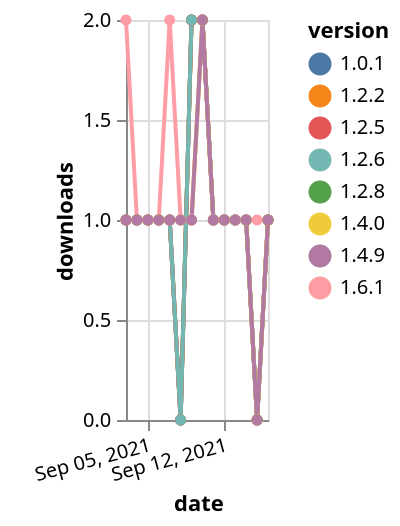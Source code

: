 {"$schema": "https://vega.github.io/schema/vega-lite/v5.json", "description": "A simple bar chart with embedded data.", "data": {"values": [{"date": "2021-09-03", "total": 156, "delta": 1, "version": "1.2.8"}, {"date": "2021-09-04", "total": 157, "delta": 1, "version": "1.2.8"}, {"date": "2021-09-05", "total": 158, "delta": 1, "version": "1.2.8"}, {"date": "2021-09-06", "total": 159, "delta": 1, "version": "1.2.8"}, {"date": "2021-09-07", "total": 160, "delta": 1, "version": "1.2.8"}, {"date": "2021-09-08", "total": 160, "delta": 0, "version": "1.2.8"}, {"date": "2021-09-09", "total": 162, "delta": 2, "version": "1.2.8"}, {"date": "2021-09-10", "total": 164, "delta": 2, "version": "1.2.8"}, {"date": "2021-09-11", "total": 165, "delta": 1, "version": "1.2.8"}, {"date": "2021-09-12", "total": 166, "delta": 1, "version": "1.2.8"}, {"date": "2021-09-13", "total": 167, "delta": 1, "version": "1.2.8"}, {"date": "2021-09-14", "total": 168, "delta": 1, "version": "1.2.8"}, {"date": "2021-09-15", "total": 168, "delta": 0, "version": "1.2.8"}, {"date": "2021-09-16", "total": 169, "delta": 1, "version": "1.2.8"}, {"date": "2021-09-03", "total": 122, "delta": 2, "version": "1.6.1"}, {"date": "2021-09-04", "total": 123, "delta": 1, "version": "1.6.1"}, {"date": "2021-09-05", "total": 124, "delta": 1, "version": "1.6.1"}, {"date": "2021-09-06", "total": 125, "delta": 1, "version": "1.6.1"}, {"date": "2021-09-07", "total": 127, "delta": 2, "version": "1.6.1"}, {"date": "2021-09-08", "total": 128, "delta": 1, "version": "1.6.1"}, {"date": "2021-09-09", "total": 129, "delta": 1, "version": "1.6.1"}, {"date": "2021-09-10", "total": 131, "delta": 2, "version": "1.6.1"}, {"date": "2021-09-11", "total": 132, "delta": 1, "version": "1.6.1"}, {"date": "2021-09-12", "total": 133, "delta": 1, "version": "1.6.1"}, {"date": "2021-09-13", "total": 134, "delta": 1, "version": "1.6.1"}, {"date": "2021-09-14", "total": 135, "delta": 1, "version": "1.6.1"}, {"date": "2021-09-15", "total": 136, "delta": 1, "version": "1.6.1"}, {"date": "2021-09-16", "total": 137, "delta": 1, "version": "1.6.1"}, {"date": "2021-09-03", "total": 201, "delta": 1, "version": "1.0.1"}, {"date": "2021-09-04", "total": 202, "delta": 1, "version": "1.0.1"}, {"date": "2021-09-05", "total": 203, "delta": 1, "version": "1.0.1"}, {"date": "2021-09-06", "total": 204, "delta": 1, "version": "1.0.1"}, {"date": "2021-09-07", "total": 205, "delta": 1, "version": "1.0.1"}, {"date": "2021-09-08", "total": 205, "delta": 0, "version": "1.0.1"}, {"date": "2021-09-09", "total": 207, "delta": 2, "version": "1.0.1"}, {"date": "2021-09-10", "total": 209, "delta": 2, "version": "1.0.1"}, {"date": "2021-09-11", "total": 210, "delta": 1, "version": "1.0.1"}, {"date": "2021-09-12", "total": 211, "delta": 1, "version": "1.0.1"}, {"date": "2021-09-13", "total": 212, "delta": 1, "version": "1.0.1"}, {"date": "2021-09-14", "total": 213, "delta": 1, "version": "1.0.1"}, {"date": "2021-09-15", "total": 213, "delta": 0, "version": "1.0.1"}, {"date": "2021-09-16", "total": 214, "delta": 1, "version": "1.0.1"}, {"date": "2021-09-03", "total": 175, "delta": 1, "version": "1.2.2"}, {"date": "2021-09-04", "total": 176, "delta": 1, "version": "1.2.2"}, {"date": "2021-09-05", "total": 177, "delta": 1, "version": "1.2.2"}, {"date": "2021-09-06", "total": 178, "delta": 1, "version": "1.2.2"}, {"date": "2021-09-07", "total": 179, "delta": 1, "version": "1.2.2"}, {"date": "2021-09-08", "total": 179, "delta": 0, "version": "1.2.2"}, {"date": "2021-09-09", "total": 181, "delta": 2, "version": "1.2.2"}, {"date": "2021-09-10", "total": 183, "delta": 2, "version": "1.2.2"}, {"date": "2021-09-11", "total": 184, "delta": 1, "version": "1.2.2"}, {"date": "2021-09-12", "total": 185, "delta": 1, "version": "1.2.2"}, {"date": "2021-09-13", "total": 186, "delta": 1, "version": "1.2.2"}, {"date": "2021-09-14", "total": 187, "delta": 1, "version": "1.2.2"}, {"date": "2021-09-15", "total": 187, "delta": 0, "version": "1.2.2"}, {"date": "2021-09-16", "total": 188, "delta": 1, "version": "1.2.2"}, {"date": "2021-09-03", "total": 164, "delta": 1, "version": "1.2.5"}, {"date": "2021-09-04", "total": 165, "delta": 1, "version": "1.2.5"}, {"date": "2021-09-05", "total": 166, "delta": 1, "version": "1.2.5"}, {"date": "2021-09-06", "total": 167, "delta": 1, "version": "1.2.5"}, {"date": "2021-09-07", "total": 168, "delta": 1, "version": "1.2.5"}, {"date": "2021-09-08", "total": 168, "delta": 0, "version": "1.2.5"}, {"date": "2021-09-09", "total": 170, "delta": 2, "version": "1.2.5"}, {"date": "2021-09-10", "total": 172, "delta": 2, "version": "1.2.5"}, {"date": "2021-09-11", "total": 173, "delta": 1, "version": "1.2.5"}, {"date": "2021-09-12", "total": 174, "delta": 1, "version": "1.2.5"}, {"date": "2021-09-13", "total": 175, "delta": 1, "version": "1.2.5"}, {"date": "2021-09-14", "total": 176, "delta": 1, "version": "1.2.5"}, {"date": "2021-09-15", "total": 176, "delta": 0, "version": "1.2.5"}, {"date": "2021-09-16", "total": 177, "delta": 1, "version": "1.2.5"}, {"date": "2021-09-03", "total": 163, "delta": 1, "version": "1.2.6"}, {"date": "2021-09-04", "total": 164, "delta": 1, "version": "1.2.6"}, {"date": "2021-09-05", "total": 165, "delta": 1, "version": "1.2.6"}, {"date": "2021-09-06", "total": 166, "delta": 1, "version": "1.2.6"}, {"date": "2021-09-07", "total": 167, "delta": 1, "version": "1.2.6"}, {"date": "2021-09-08", "total": 167, "delta": 0, "version": "1.2.6"}, {"date": "2021-09-09", "total": 169, "delta": 2, "version": "1.2.6"}, {"date": "2021-09-10", "total": 171, "delta": 2, "version": "1.2.6"}, {"date": "2021-09-11", "total": 172, "delta": 1, "version": "1.2.6"}, {"date": "2021-09-12", "total": 173, "delta": 1, "version": "1.2.6"}, {"date": "2021-09-13", "total": 174, "delta": 1, "version": "1.2.6"}, {"date": "2021-09-14", "total": 175, "delta": 1, "version": "1.2.6"}, {"date": "2021-09-15", "total": 175, "delta": 0, "version": "1.2.6"}, {"date": "2021-09-16", "total": 176, "delta": 1, "version": "1.2.6"}, {"date": "2021-09-03", "total": 153, "delta": 1, "version": "1.4.0"}, {"date": "2021-09-04", "total": 154, "delta": 1, "version": "1.4.0"}, {"date": "2021-09-05", "total": 155, "delta": 1, "version": "1.4.0"}, {"date": "2021-09-06", "total": 156, "delta": 1, "version": "1.4.0"}, {"date": "2021-09-07", "total": 157, "delta": 1, "version": "1.4.0"}, {"date": "2021-09-08", "total": 158, "delta": 1, "version": "1.4.0"}, {"date": "2021-09-09", "total": 159, "delta": 1, "version": "1.4.0"}, {"date": "2021-09-10", "total": 161, "delta": 2, "version": "1.4.0"}, {"date": "2021-09-11", "total": 162, "delta": 1, "version": "1.4.0"}, {"date": "2021-09-12", "total": 163, "delta": 1, "version": "1.4.0"}, {"date": "2021-09-13", "total": 164, "delta": 1, "version": "1.4.0"}, {"date": "2021-09-14", "total": 165, "delta": 1, "version": "1.4.0"}, {"date": "2021-09-15", "total": 165, "delta": 0, "version": "1.4.0"}, {"date": "2021-09-16", "total": 166, "delta": 1, "version": "1.4.0"}, {"date": "2021-09-03", "total": 141, "delta": 1, "version": "1.4.9"}, {"date": "2021-09-04", "total": 142, "delta": 1, "version": "1.4.9"}, {"date": "2021-09-05", "total": 143, "delta": 1, "version": "1.4.9"}, {"date": "2021-09-06", "total": 144, "delta": 1, "version": "1.4.9"}, {"date": "2021-09-07", "total": 145, "delta": 1, "version": "1.4.9"}, {"date": "2021-09-08", "total": 146, "delta": 1, "version": "1.4.9"}, {"date": "2021-09-09", "total": 147, "delta": 1, "version": "1.4.9"}, {"date": "2021-09-10", "total": 149, "delta": 2, "version": "1.4.9"}, {"date": "2021-09-11", "total": 150, "delta": 1, "version": "1.4.9"}, {"date": "2021-09-12", "total": 151, "delta": 1, "version": "1.4.9"}, {"date": "2021-09-13", "total": 152, "delta": 1, "version": "1.4.9"}, {"date": "2021-09-14", "total": 153, "delta": 1, "version": "1.4.9"}, {"date": "2021-09-15", "total": 153, "delta": 0, "version": "1.4.9"}, {"date": "2021-09-16", "total": 154, "delta": 1, "version": "1.4.9"}]}, "width": "container", "mark": {"type": "line", "point": {"filled": true}}, "encoding": {"x": {"field": "date", "type": "temporal", "timeUnit": "yearmonthdate", "title": "date", "axis": {"labelAngle": -15}}, "y": {"field": "delta", "type": "quantitative", "title": "downloads"}, "color": {"field": "version", "type": "nominal"}, "tooltip": {"field": "delta"}}}